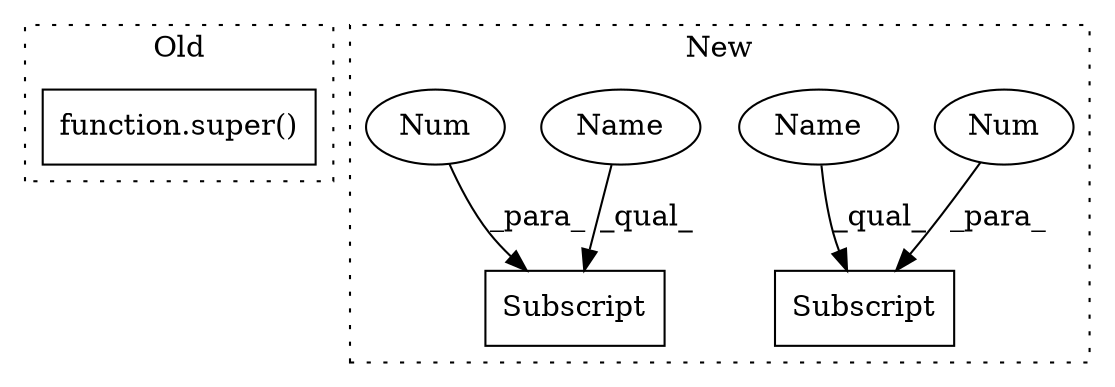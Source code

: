 digraph G {
subgraph cluster0 {
1 [label="function.super()" a="75" s="1992,2017" l="6,1" shape="box"];
label = "Old";
style="dotted";
}
subgraph cluster1 {
2 [label="Subscript" a="63" s="934,0" l="19,0" shape="box"];
3 [label="Num" a="76" s="951" l="1" shape="ellipse"];
4 [label="Subscript" a="63" s="960,0" l="19,0" shape="box"];
5 [label="Num" a="76" s="977" l="1" shape="ellipse"];
6 [label="Name" a="87" s="934" l="16" shape="ellipse"];
7 [label="Name" a="87" s="960" l="16" shape="ellipse"];
label = "New";
style="dotted";
}
3 -> 2 [label="_para_"];
5 -> 4 [label="_para_"];
6 -> 2 [label="_qual_"];
7 -> 4 [label="_qual_"];
}